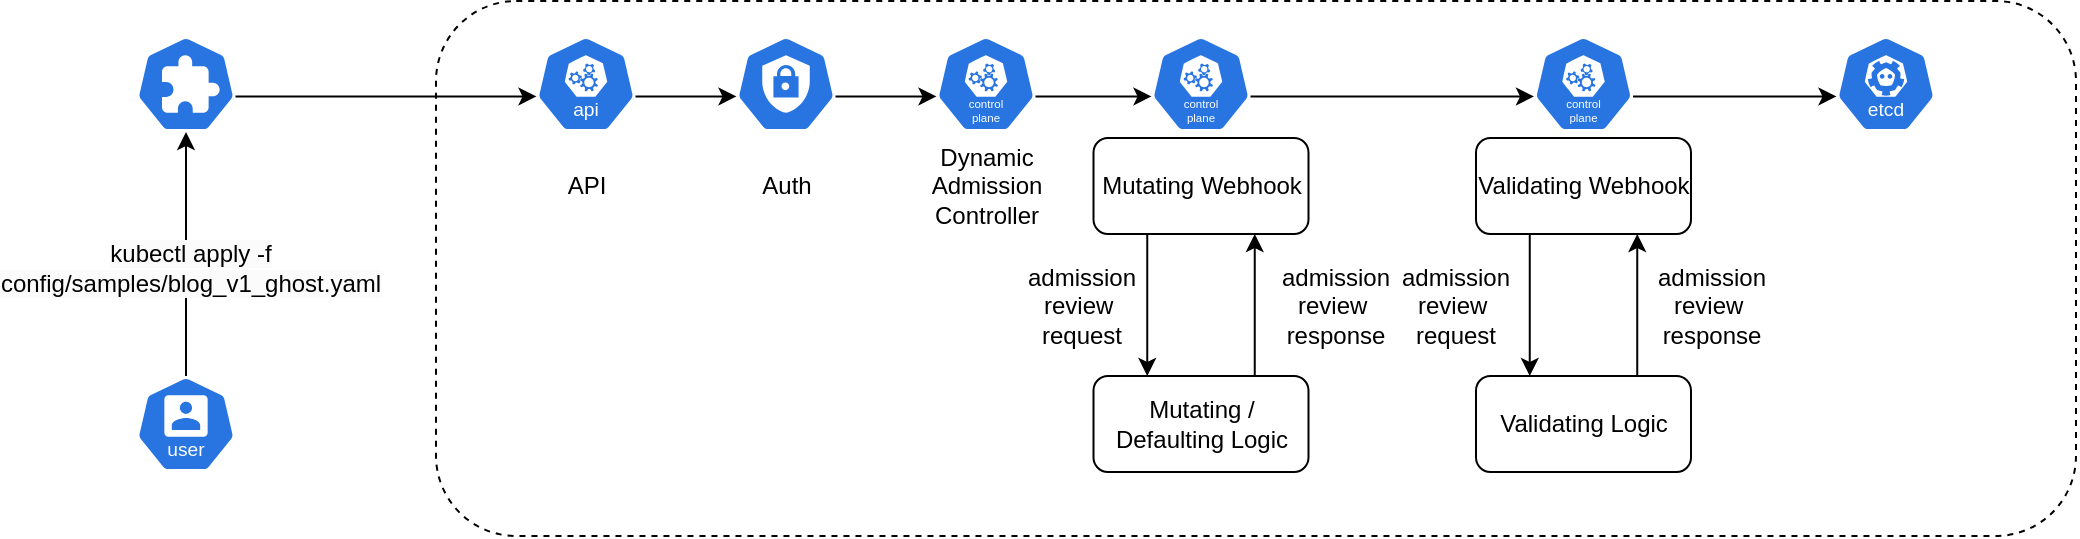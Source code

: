 <mxfile version="24.6.3" type="github">
  <diagram name="Page-1" id="e4BV7F-Q5gpFSZ0rLdBw">
    <mxGraphModel dx="1140" dy="724" grid="1" gridSize="10" guides="1" tooltips="1" connect="1" arrows="1" fold="1" page="1" pageScale="1" pageWidth="850" pageHeight="1100" math="0" shadow="0">
      <root>
        <mxCell id="0" />
        <mxCell id="1" parent="0" />
        <mxCell id="-2wpNqQqefDHXb3G9lqg-19" value="" style="rounded=1;whiteSpace=wrap;html=1;strokeColor=default;dashed=1;" vertex="1" parent="1">
          <mxGeometry x="250" y="212.5" width="820" height="267.5" as="geometry" />
        </mxCell>
        <mxCell id="-2wpNqQqefDHXb3G9lqg-58" style="edgeStyle=orthogonalEdgeStyle;rounded=0;orthogonalLoop=1;jettySize=auto;html=1;exitX=0.5;exitY=0;exitDx=0;exitDy=0;exitPerimeter=0;entryX=0.5;entryY=1;entryDx=0;entryDy=0;entryPerimeter=0;" edge="1" parent="1" source="-2wpNqQqefDHXb3G9lqg-1" target="-2wpNqQqefDHXb3G9lqg-15">
          <mxGeometry relative="1" as="geometry">
            <mxPoint x="125" y="330" as="targetPoint" />
          </mxGeometry>
        </mxCell>
        <mxCell id="-2wpNqQqefDHXb3G9lqg-63" value="&lt;span style=&quot;font-size: 12px; text-wrap: wrap; background-color: rgb(251, 251, 251);&quot;&gt;kubectl apply -f config/samples/blog_v1_ghost.yaml&lt;/span&gt;" style="edgeLabel;html=1;align=center;verticalAlign=middle;resizable=0;points=[];" vertex="1" connectable="0" parent="-2wpNqQqefDHXb3G9lqg-58">
          <mxGeometry x="-0.115" y="-1" relative="1" as="geometry">
            <mxPoint x="1" as="offset" />
          </mxGeometry>
        </mxCell>
        <mxCell id="-2wpNqQqefDHXb3G9lqg-1" value="" style="aspect=fixed;sketch=0;html=1;dashed=0;whitespace=wrap;verticalLabelPosition=bottom;verticalAlign=top;fillColor=#2875E2;strokeColor=#ffffff;points=[[0.005,0.63,0],[0.1,0.2,0],[0.9,0.2,0],[0.5,0,0],[0.995,0.63,0],[0.72,0.99,0],[0.5,1,0],[0.28,0.99,0]];shape=mxgraph.kubernetes.icon2;kubernetesLabel=1;prIcon=user" vertex="1" parent="1">
          <mxGeometry x="100" y="400" width="50" height="48" as="geometry" />
        </mxCell>
        <mxCell id="-2wpNqQqefDHXb3G9lqg-2" value="" style="aspect=fixed;sketch=0;html=1;dashed=0;whitespace=wrap;verticalLabelPosition=bottom;verticalAlign=top;fillColor=#2875E2;strokeColor=#ffffff;points=[[0.005,0.63,0],[0.1,0.2,0],[0.9,0.2,0],[0.5,0,0],[0.995,0.63,0],[0.72,0.99,0],[0.5,1,0],[0.28,0.99,0]];shape=mxgraph.kubernetes.icon2;kubernetesLabel=1;prIcon=api" vertex="1" parent="1">
          <mxGeometry x="300" y="230" width="50" height="48" as="geometry" />
        </mxCell>
        <mxCell id="-2wpNqQqefDHXb3G9lqg-10" value="" style="aspect=fixed;sketch=0;html=1;dashed=0;whitespace=wrap;verticalLabelPosition=bottom;verticalAlign=top;fillColor=#2875E2;strokeColor=#ffffff;points=[[0.005,0.63,0],[0.1,0.2,0],[0.9,0.2,0],[0.5,0,0],[0.995,0.63,0],[0.72,0.99,0],[0.5,1,0],[0.28,0.99,0]];shape=mxgraph.kubernetes.icon2;prIcon=c_role" vertex="1" parent="1">
          <mxGeometry x="400" y="230" width="50" height="48" as="geometry" />
        </mxCell>
        <mxCell id="-2wpNqQqefDHXb3G9lqg-11" value="&lt;div&gt;API&lt;/div&gt;" style="text;strokeColor=none;align=center;fillColor=none;html=1;verticalAlign=middle;whiteSpace=wrap;rounded=0;" vertex="1" parent="1">
          <mxGeometry x="307.5" y="290" width="35" height="30" as="geometry" />
        </mxCell>
        <mxCell id="-2wpNqQqefDHXb3G9lqg-14" value="&lt;div&gt;Auth&lt;/div&gt;" style="text;strokeColor=none;align=center;fillColor=none;html=1;verticalAlign=middle;whiteSpace=wrap;rounded=0;" vertex="1" parent="1">
          <mxGeometry x="408" y="290" width="35" height="30" as="geometry" />
        </mxCell>
        <mxCell id="-2wpNqQqefDHXb3G9lqg-15" value="" style="aspect=fixed;sketch=0;html=1;dashed=0;whitespace=wrap;verticalLabelPosition=bottom;verticalAlign=top;fillColor=#2875E2;strokeColor=#ffffff;points=[[0.005,0.63,0],[0.1,0.2,0],[0.9,0.2,0],[0.5,0,0],[0.995,0.63,0],[0.72,0.99,0],[0.5,1,0],[0.28,0.99,0]];shape=mxgraph.kubernetes.icon2;prIcon=crd" vertex="1" parent="1">
          <mxGeometry x="100" y="230" width="50" height="48" as="geometry" />
        </mxCell>
        <mxCell id="-2wpNqQqefDHXb3G9lqg-16" value="" style="aspect=fixed;sketch=0;html=1;dashed=0;whitespace=wrap;verticalLabelPosition=bottom;verticalAlign=top;fillColor=#2875E2;strokeColor=#ffffff;points=[[0.005,0.63,0],[0.1,0.2,0],[0.9,0.2,0],[0.5,0,0],[0.995,0.63,0],[0.72,0.99,0],[0.5,1,0],[0.28,0.99,0]];shape=mxgraph.kubernetes.icon2;kubernetesLabel=1;prIcon=control_plane" vertex="1" parent="1">
          <mxGeometry x="500" y="230" width="50" height="48" as="geometry" />
        </mxCell>
        <mxCell id="-2wpNqQqefDHXb3G9lqg-17" value="Dynamic Admission Controller" style="text;strokeColor=none;align=center;fillColor=none;html=1;verticalAlign=middle;whiteSpace=wrap;rounded=0;" vertex="1" parent="1">
          <mxGeometry x="507.5" y="290" width="35" height="30" as="geometry" />
        </mxCell>
        <mxCell id="-2wpNqQqefDHXb3G9lqg-22" value="" style="aspect=fixed;sketch=0;html=1;dashed=0;whitespace=wrap;verticalLabelPosition=bottom;verticalAlign=top;fillColor=#2875E2;strokeColor=#ffffff;points=[[0.005,0.63,0],[0.1,0.2,0],[0.9,0.2,0],[0.5,0,0],[0.995,0.63,0],[0.72,0.99,0],[0.5,1,0],[0.28,0.99,0]];shape=mxgraph.kubernetes.icon2;kubernetesLabel=1;prIcon=control_plane" vertex="1" parent="1">
          <mxGeometry x="607.5" y="230" width="50" height="48" as="geometry" />
        </mxCell>
        <mxCell id="-2wpNqQqefDHXb3G9lqg-37" style="edgeStyle=orthogonalEdgeStyle;rounded=0;orthogonalLoop=1;jettySize=auto;html=1;exitX=0.75;exitY=0;exitDx=0;exitDy=0;entryX=0.75;entryY=1;entryDx=0;entryDy=0;" edge="1" parent="1" source="-2wpNqQqefDHXb3G9lqg-24" target="-2wpNqQqefDHXb3G9lqg-34">
          <mxGeometry relative="1" as="geometry" />
        </mxCell>
        <mxCell id="-2wpNqQqefDHXb3G9lqg-24" value="Mutating / Defaulting Logic" style="rounded=1;whiteSpace=wrap;html=1;" vertex="1" parent="1">
          <mxGeometry x="578.75" y="400" width="107.5" height="48" as="geometry" />
        </mxCell>
        <mxCell id="-2wpNqQqefDHXb3G9lqg-36" style="edgeStyle=orthogonalEdgeStyle;rounded=0;orthogonalLoop=1;jettySize=auto;html=1;exitX=0.25;exitY=1;exitDx=0;exitDy=0;entryX=0.25;entryY=0;entryDx=0;entryDy=0;" edge="1" parent="1" source="-2wpNqQqefDHXb3G9lqg-34" target="-2wpNqQqefDHXb3G9lqg-24">
          <mxGeometry relative="1" as="geometry" />
        </mxCell>
        <mxCell id="-2wpNqQqefDHXb3G9lqg-34" value="Mutating Webhook" style="rounded=1;whiteSpace=wrap;html=1;" vertex="1" parent="1">
          <mxGeometry x="578.75" y="281" width="107.5" height="48" as="geometry" />
        </mxCell>
        <mxCell id="-2wpNqQqefDHXb3G9lqg-39" value="" style="aspect=fixed;sketch=0;html=1;dashed=0;whitespace=wrap;verticalLabelPosition=bottom;verticalAlign=top;fillColor=#2875E2;strokeColor=#ffffff;points=[[0.005,0.63,0],[0.1,0.2,0],[0.9,0.2,0],[0.5,0,0],[0.995,0.63,0],[0.72,0.99,0],[0.5,1,0],[0.28,0.99,0]];shape=mxgraph.kubernetes.icon2;kubernetesLabel=1;prIcon=control_plane" vertex="1" parent="1">
          <mxGeometry x="798.75" y="230" width="50" height="48" as="geometry" />
        </mxCell>
        <mxCell id="-2wpNqQqefDHXb3G9lqg-40" style="edgeStyle=orthogonalEdgeStyle;rounded=0;orthogonalLoop=1;jettySize=auto;html=1;exitX=0.75;exitY=0;exitDx=0;exitDy=0;entryX=0.75;entryY=1;entryDx=0;entryDy=0;" edge="1" parent="1" source="-2wpNqQqefDHXb3G9lqg-41" target="-2wpNqQqefDHXb3G9lqg-43">
          <mxGeometry relative="1" as="geometry" />
        </mxCell>
        <mxCell id="-2wpNqQqefDHXb3G9lqg-41" value="Validating Logic" style="rounded=1;whiteSpace=wrap;html=1;" vertex="1" parent="1">
          <mxGeometry x="770" y="400" width="107.5" height="48" as="geometry" />
        </mxCell>
        <mxCell id="-2wpNqQqefDHXb3G9lqg-42" style="edgeStyle=orthogonalEdgeStyle;rounded=0;orthogonalLoop=1;jettySize=auto;html=1;exitX=0.25;exitY=1;exitDx=0;exitDy=0;entryX=0.25;entryY=0;entryDx=0;entryDy=0;" edge="1" parent="1" source="-2wpNqQqefDHXb3G9lqg-43" target="-2wpNqQqefDHXb3G9lqg-41">
          <mxGeometry relative="1" as="geometry" />
        </mxCell>
        <mxCell id="-2wpNqQqefDHXb3G9lqg-43" value="Validating Webhook" style="rounded=1;whiteSpace=wrap;html=1;" vertex="1" parent="1">
          <mxGeometry x="770" y="281" width="107.5" height="48" as="geometry" />
        </mxCell>
        <mxCell id="-2wpNqQqefDHXb3G9lqg-47" value="admission review&amp;nbsp;&lt;br&gt;request" style="text;strokeColor=none;align=center;fillColor=none;html=1;verticalAlign=middle;whiteSpace=wrap;rounded=0;" vertex="1" parent="1">
          <mxGeometry x="542.5" y="350" width="60" height="30" as="geometry" />
        </mxCell>
        <mxCell id="-2wpNqQqefDHXb3G9lqg-48" value="admission review&amp;nbsp;&lt;br&gt;response" style="text;strokeColor=none;align=center;fillColor=none;html=1;verticalAlign=middle;whiteSpace=wrap;rounded=0;" vertex="1" parent="1">
          <mxGeometry x="670" y="350" width="60" height="30" as="geometry" />
        </mxCell>
        <mxCell id="-2wpNqQqefDHXb3G9lqg-49" value="admission review&amp;nbsp;&lt;br&gt;request" style="text;strokeColor=none;align=center;fillColor=none;html=1;verticalAlign=middle;whiteSpace=wrap;rounded=0;" vertex="1" parent="1">
          <mxGeometry x="730" y="350" width="60" height="30" as="geometry" />
        </mxCell>
        <mxCell id="-2wpNqQqefDHXb3G9lqg-50" value="admission review&amp;nbsp;&lt;br&gt;response" style="text;strokeColor=none;align=center;fillColor=none;html=1;verticalAlign=middle;whiteSpace=wrap;rounded=0;" vertex="1" parent="1">
          <mxGeometry x="857.5" y="350" width="60" height="30" as="geometry" />
        </mxCell>
        <mxCell id="-2wpNqQqefDHXb3G9lqg-51" value="" style="aspect=fixed;sketch=0;html=1;dashed=0;whitespace=wrap;verticalLabelPosition=bottom;verticalAlign=top;fillColor=#2875E2;strokeColor=#ffffff;points=[[0.005,0.63,0],[0.1,0.2,0],[0.9,0.2,0],[0.5,0,0],[0.995,0.63,0],[0.72,0.99,0],[0.5,1,0],[0.28,0.99,0]];shape=mxgraph.kubernetes.icon2;kubernetesLabel=1;prIcon=etcd" vertex="1" parent="1">
          <mxGeometry x="950" y="230" width="50" height="48" as="geometry" />
        </mxCell>
        <mxCell id="-2wpNqQqefDHXb3G9lqg-53" style="edgeStyle=orthogonalEdgeStyle;rounded=0;orthogonalLoop=1;jettySize=auto;html=1;exitX=0.995;exitY=0.63;exitDx=0;exitDy=0;exitPerimeter=0;entryX=0.005;entryY=0.63;entryDx=0;entryDy=0;entryPerimeter=0;" edge="1" parent="1" source="-2wpNqQqefDHXb3G9lqg-2" target="-2wpNqQqefDHXb3G9lqg-10">
          <mxGeometry relative="1" as="geometry" />
        </mxCell>
        <mxCell id="-2wpNqQqefDHXb3G9lqg-54" style="edgeStyle=orthogonalEdgeStyle;rounded=0;orthogonalLoop=1;jettySize=auto;html=1;exitX=0.995;exitY=0.63;exitDx=0;exitDy=0;exitPerimeter=0;entryX=0.005;entryY=0.63;entryDx=0;entryDy=0;entryPerimeter=0;" edge="1" parent="1" source="-2wpNqQqefDHXb3G9lqg-10" target="-2wpNqQqefDHXb3G9lqg-16">
          <mxGeometry relative="1" as="geometry" />
        </mxCell>
        <mxCell id="-2wpNqQqefDHXb3G9lqg-55" style="edgeStyle=orthogonalEdgeStyle;rounded=0;orthogonalLoop=1;jettySize=auto;html=1;exitX=0.995;exitY=0.63;exitDx=0;exitDy=0;exitPerimeter=0;entryX=0.005;entryY=0.63;entryDx=0;entryDy=0;entryPerimeter=0;" edge="1" parent="1" source="-2wpNqQqefDHXb3G9lqg-16" target="-2wpNqQqefDHXb3G9lqg-22">
          <mxGeometry relative="1" as="geometry" />
        </mxCell>
        <mxCell id="-2wpNqQqefDHXb3G9lqg-56" style="edgeStyle=orthogonalEdgeStyle;rounded=0;orthogonalLoop=1;jettySize=auto;html=1;exitX=0.995;exitY=0.63;exitDx=0;exitDy=0;exitPerimeter=0;entryX=0.005;entryY=0.63;entryDx=0;entryDy=0;entryPerimeter=0;" edge="1" parent="1" source="-2wpNqQqefDHXb3G9lqg-22" target="-2wpNqQqefDHXb3G9lqg-39">
          <mxGeometry relative="1" as="geometry" />
        </mxCell>
        <mxCell id="-2wpNqQqefDHXb3G9lqg-57" style="edgeStyle=orthogonalEdgeStyle;rounded=0;orthogonalLoop=1;jettySize=auto;html=1;exitX=0.995;exitY=0.63;exitDx=0;exitDy=0;exitPerimeter=0;entryX=0.005;entryY=0.63;entryDx=0;entryDy=0;entryPerimeter=0;" edge="1" parent="1" source="-2wpNqQqefDHXb3G9lqg-39" target="-2wpNqQqefDHXb3G9lqg-51">
          <mxGeometry relative="1" as="geometry" />
        </mxCell>
        <mxCell id="-2wpNqQqefDHXb3G9lqg-62" style="edgeStyle=orthogonalEdgeStyle;rounded=0;orthogonalLoop=1;jettySize=auto;html=1;exitX=0.995;exitY=0.63;exitDx=0;exitDy=0;exitPerimeter=0;entryX=0.005;entryY=0.63;entryDx=0;entryDy=0;entryPerimeter=0;" edge="1" parent="1" source="-2wpNqQqefDHXb3G9lqg-15" target="-2wpNqQqefDHXb3G9lqg-2">
          <mxGeometry relative="1" as="geometry" />
        </mxCell>
      </root>
    </mxGraphModel>
  </diagram>
</mxfile>
